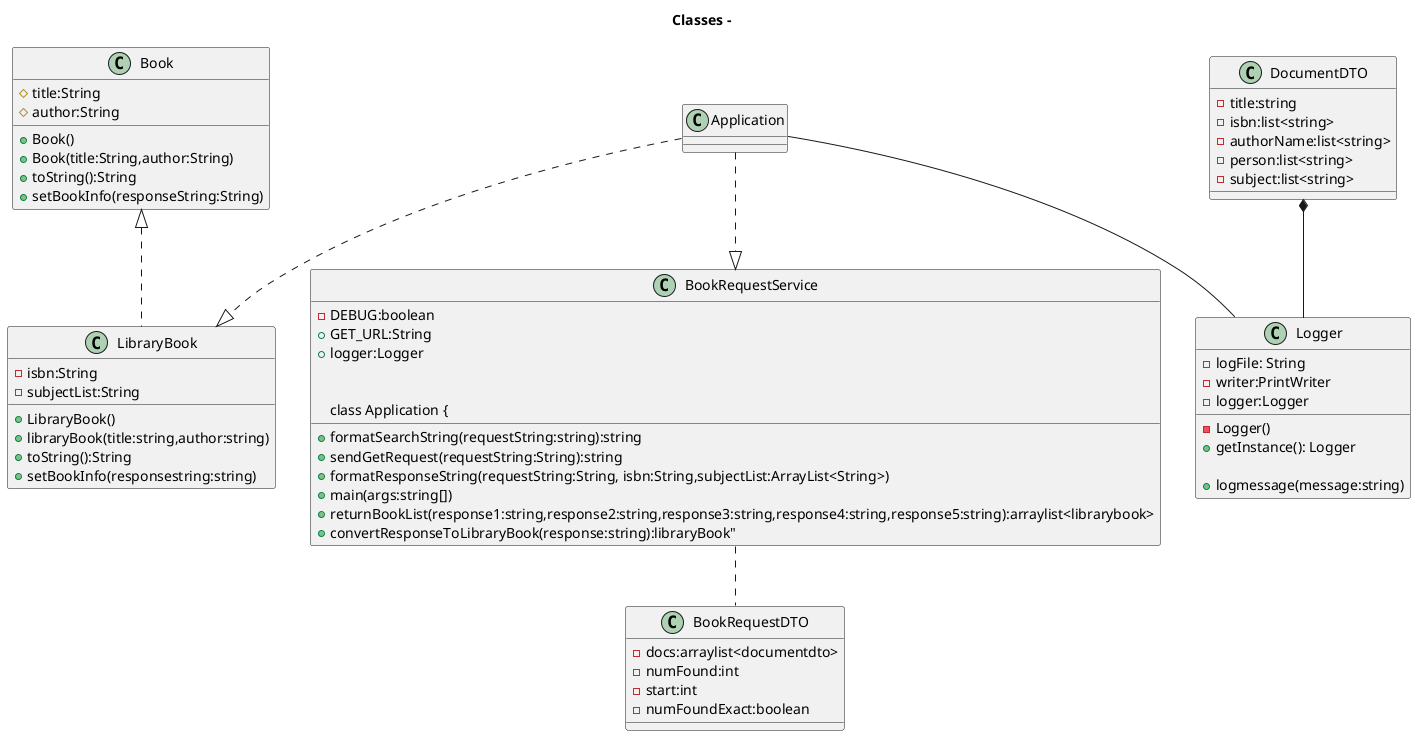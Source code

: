 @startuml

title Classes -


class LibraryBook {

- isbn:String
- subjectList:String

+ LibraryBook()
+libraryBook(title:string,author:string)
+ toString():String
+setBookInfo(responsestring:string)

}

class Book {

# title:String
# author:String

+ Book()
+ Book(title:String,author:String)
+ toString():String
+ setBookInfo(responseString:String)

}

Book <|.. LibraryBook

class Logger {
- logFile: String
- writer:PrintWriter
- logger:Logger

- Logger()
+ getInstance(): Logger

+logmessage(message:string)
}

DocumentDTO *-- Logger

class DocumentDTO {
-title:string
-isbn:list<string>
-authorName:list<string>
-person:list<string>
-subject:list<string>




}

class BookRequestDTO {
-docs:arraylist<documentdto>
-numFound:int
-start:int
-numFoundExact:boolean
}

BookRequestService .. BookRequestDTO

class BookRequestService {
-DEBUG:boolean
+GET_URL:String
+logger:Logger

+formatSearchString(requestString:string):string
+sendGetRequest(requestString:String):string
+formatResponseString(requestString:String, isbn:String,subjectList:ArrayList<String>)

class Application {
+main(args:string[])
+returnBookList(response1:string,response2:string,response3:string,response4:string,response5:string):arraylist<librarybook>
+convertResponseToLibraryBook(response:string):libraryBook"
}

Application -- Logger
Application ..|> LibraryBook
Application ..|> BookRequestService

@enduml
